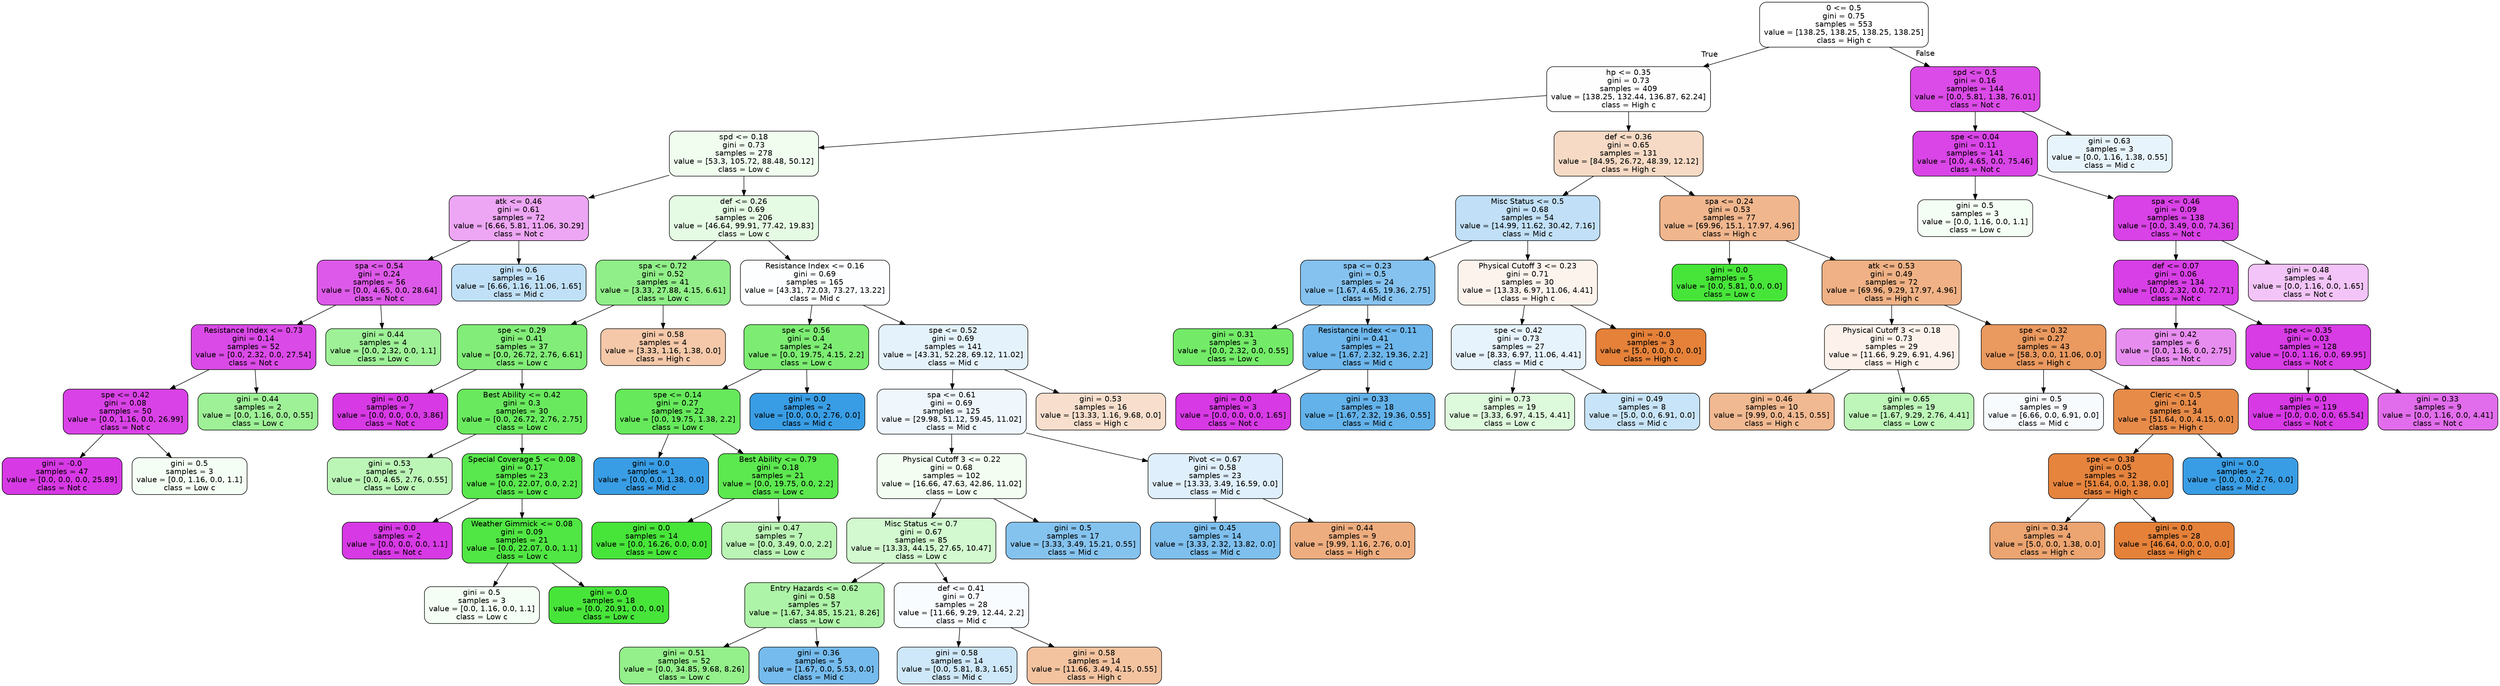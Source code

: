 digraph Tree {
node [shape=box, style="filled, rounded", color="black", fontname=helvetica] ;
edge [fontname=helvetica] ;
0 [label="0 <= 0.5\ngini = 0.75\nsamples = 553\nvalue = [138.25, 138.25, 138.25, 138.25]\nclass = High c", fillcolor="#ffffff"] ;
1 [label="hp <= 0.35\ngini = 0.73\nsamples = 409\nvalue = [138.25, 132.44, 136.87, 62.24]\nclass = High c", fillcolor="#fffefe"] ;
0 -> 1 [labeldistance=2.5, labelangle=45, headlabel="True"] ;
2 [label="spd <= 0.18\ngini = 0.73\nsamples = 278\nvalue = [53.3, 105.72, 88.48, 50.12]\nclass = Low c", fillcolor="#f0fdef"] ;
1 -> 2 ;
3 [label="atk <= 0.46\ngini = 0.61\nsamples = 72\nvalue = [6.66, 5.81, 11.06, 30.29]\nclass = Not c", fillcolor="#eda6f3"] ;
2 -> 3 ;
4 [label="spa <= 0.54\ngini = 0.24\nsamples = 56\nvalue = [0.0, 4.65, 0.0, 28.64]\nclass = Not c", fillcolor="#dd59e9"] ;
3 -> 4 ;
5 [label="Resistance Index <= 0.73\ngini = 0.14\nsamples = 52\nvalue = [0.0, 2.32, 0.0, 27.54]\nclass = Not c", fillcolor="#da4ae7"] ;
4 -> 5 ;
6 [label="spe <= 0.42\ngini = 0.08\nsamples = 50\nvalue = [0.0, 1.16, 0.0, 26.99]\nclass = Not c", fillcolor="#d942e6"] ;
5 -> 6 ;
7 [label="gini = -0.0\nsamples = 47\nvalue = [0.0, 0.0, 0.0, 25.89]\nclass = Not c", fillcolor="#d739e5"] ;
6 -> 7 ;
8 [label="gini = 0.5\nsamples = 3\nvalue = [0.0, 1.16, 0.0, 1.1]\nclass = Low c", fillcolor="#f5fef5"] ;
6 -> 8 ;
9 [label="gini = 0.44\nsamples = 2\nvalue = [0.0, 1.16, 0.0, 0.55]\nclass = Low c", fillcolor="#9ef197"] ;
5 -> 9 ;
10 [label="gini = 0.44\nsamples = 4\nvalue = [0.0, 2.32, 0.0, 1.1]\nclass = Low c", fillcolor="#9ef197"] ;
4 -> 10 ;
11 [label="gini = 0.6\nsamples = 16\nvalue = [6.66, 1.16, 11.06, 1.65]\nclass = Mid c", fillcolor="#c0e0f7"] ;
3 -> 11 ;
12 [label="def <= 0.26\ngini = 0.69\nsamples = 206\nvalue = [46.64, 99.91, 77.42, 19.83]\nclass = Low c", fillcolor="#e6fbe4"] ;
2 -> 12 ;
13 [label="spa <= 0.72\ngini = 0.52\nsamples = 41\nvalue = [3.33, 27.88, 4.15, 6.61]\nclass = Low c", fillcolor="#90ef88"] ;
12 -> 13 ;
14 [label="spe <= 0.29\ngini = 0.41\nsamples = 37\nvalue = [0.0, 26.72, 2.76, 6.61]\nclass = Low c", fillcolor="#82ed78"] ;
13 -> 14 ;
15 [label="gini = 0.0\nsamples = 7\nvalue = [0.0, 0.0, 0.0, 3.86]\nclass = Not c", fillcolor="#d739e5"] ;
14 -> 15 ;
16 [label="Best Ability <= 0.42\ngini = 0.3\nsamples = 30\nvalue = [0.0, 26.72, 2.76, 2.75]\nclass = Low c", fillcolor="#69ea5e"] ;
14 -> 16 ;
17 [label="gini = 0.53\nsamples = 7\nvalue = [0.0, 4.65, 2.76, 0.55]\nclass = Low c", fillcolor="#bcf6b7"] ;
16 -> 17 ;
18 [label="Special Coverage 5 <= 0.08\ngini = 0.17\nsamples = 23\nvalue = [0.0, 22.07, 0.0, 2.2]\nclass = Low c", fillcolor="#59e84d"] ;
16 -> 18 ;
19 [label="gini = 0.0\nsamples = 2\nvalue = [0.0, 0.0, 0.0, 1.1]\nclass = Not c", fillcolor="#d739e5"] ;
18 -> 19 ;
20 [label="Weather Gimmick <= 0.08\ngini = 0.09\nsamples = 21\nvalue = [0.0, 22.07, 0.0, 1.1]\nclass = Low c", fillcolor="#50e643"] ;
18 -> 20 ;
21 [label="gini = 0.5\nsamples = 3\nvalue = [0.0, 1.16, 0.0, 1.1]\nclass = Low c", fillcolor="#f5fef5"] ;
20 -> 21 ;
22 [label="gini = 0.0\nsamples = 18\nvalue = [0.0, 20.91, 0.0, 0.0]\nclass = Low c", fillcolor="#47e539"] ;
20 -> 22 ;
23 [label="gini = 0.58\nsamples = 4\nvalue = [3.33, 1.16, 1.38, 0.0]\nclass = High c", fillcolor="#f4c8a9"] ;
13 -> 23 ;
24 [label="Resistance Index <= 0.16\ngini = 0.69\nsamples = 165\nvalue = [43.31, 72.03, 73.27, 13.22]\nclass = Mid c", fillcolor="#fdfeff"] ;
12 -> 24 ;
25 [label="spe <= 0.56\ngini = 0.4\nsamples = 24\nvalue = [0.0, 19.75, 4.15, 2.2]\nclass = Low c", fillcolor="#7ced72"] ;
24 -> 25 ;
26 [label="spe <= 0.14\ngini = 0.27\nsamples = 22\nvalue = [0.0, 19.75, 1.38, 2.2]\nclass = Low c", fillcolor="#66e95b"] ;
25 -> 26 ;
27 [label="gini = 0.0\nsamples = 1\nvalue = [0.0, 0.0, 1.38, 0.0]\nclass = Mid c", fillcolor="#399de5"] ;
26 -> 27 ;
28 [label="Best Ability <= 0.79\ngini = 0.18\nsamples = 21\nvalue = [0.0, 19.75, 0.0, 2.2]\nclass = Low c", fillcolor="#5ce84f"] ;
26 -> 28 ;
29 [label="gini = 0.0\nsamples = 14\nvalue = [0.0, 16.26, 0.0, 0.0]\nclass = Low c", fillcolor="#47e539"] ;
28 -> 29 ;
30 [label="gini = 0.47\nsamples = 7\nvalue = [0.0, 3.49, 0.0, 2.2]\nclass = Low c", fillcolor="#bbf5b6"] ;
28 -> 30 ;
31 [label="gini = 0.0\nsamples = 2\nvalue = [0.0, 0.0, 2.76, 0.0]\nclass = Mid c", fillcolor="#399de5"] ;
25 -> 31 ;
32 [label="spe <= 0.52\ngini = 0.69\nsamples = 141\nvalue = [43.31, 52.28, 69.12, 11.02]\nclass = Mid c", fillcolor="#e4f2fb"] ;
24 -> 32 ;
33 [label="spa <= 0.61\ngini = 0.69\nsamples = 125\nvalue = [29.98, 51.12, 59.45, 11.02]\nclass = Mid c", fillcolor="#eff7fd"] ;
32 -> 33 ;
34 [label="Physical Cutoff 3 <= 0.22\ngini = 0.68\nsamples = 102\nvalue = [16.66, 47.63, 42.86, 11.02]\nclass = Low c", fillcolor="#f3fdf2"] ;
33 -> 34 ;
35 [label="Misc Status <= 0.7\ngini = 0.67\nsamples = 85\nvalue = [13.33, 44.15, 27.65, 10.47]\nclass = Low c", fillcolor="#d2f9cf"] ;
34 -> 35 ;
36 [label="Entry Hazards <= 0.62\ngini = 0.58\nsamples = 57\nvalue = [1.67, 34.85, 15.21, 8.26]\nclass = Low c", fillcolor="#aef4a8"] ;
35 -> 36 ;
37 [label="gini = 0.51\nsamples = 52\nvalue = [0.0, 34.85, 9.68, 8.26]\nclass = Low c", fillcolor="#94f08b"] ;
36 -> 37 ;
38 [label="gini = 0.36\nsamples = 5\nvalue = [1.67, 0.0, 5.53, 0.0]\nclass = Mid c", fillcolor="#75bbed"] ;
36 -> 38 ;
39 [label="def <= 0.41\ngini = 0.7\nsamples = 28\nvalue = [11.66, 9.29, 12.44, 2.2]\nclass = Mid c", fillcolor="#f9fcfe"] ;
35 -> 39 ;
40 [label="gini = 0.58\nsamples = 14\nvalue = [0.0, 5.81, 8.3, 1.65]\nclass = Mid c", fillcolor="#cee7f9"] ;
39 -> 40 ;
41 [label="gini = 0.58\nsamples = 14\nvalue = [11.66, 3.49, 4.15, 0.55]\nclass = High c", fillcolor="#f3c3a0"] ;
39 -> 41 ;
42 [label="gini = 0.5\nsamples = 17\nvalue = [3.33, 3.49, 15.21, 0.55]\nclass = Mid c", fillcolor="#85c3ef"] ;
34 -> 42 ;
43 [label="Pivot <= 0.67\ngini = 0.58\nsamples = 23\nvalue = [13.33, 3.49, 16.59, 0.0]\nclass = Mid c", fillcolor="#dfeffb"] ;
33 -> 43 ;
44 [label="gini = 0.45\nsamples = 14\nvalue = [3.33, 2.32, 13.82, 0.0]\nclass = Mid c", fillcolor="#7ebfee"] ;
43 -> 44 ;
45 [label="gini = 0.44\nsamples = 9\nvalue = [9.99, 1.16, 2.76, 0.0]\nclass = High c", fillcolor="#eead7f"] ;
43 -> 45 ;
46 [label="gini = 0.53\nsamples = 16\nvalue = [13.33, 1.16, 9.68, 0.0]\nclass = High c", fillcolor="#f8dfcd"] ;
32 -> 46 ;
47 [label="def <= 0.36\ngini = 0.65\nsamples = 131\nvalue = [84.95, 26.72, 48.39, 12.12]\nclass = High c", fillcolor="#f7dac5"] ;
1 -> 47 ;
48 [label="Misc Status <= 0.5\ngini = 0.68\nsamples = 54\nvalue = [14.99, 11.62, 30.42, 7.16]\nclass = Mid c", fillcolor="#c1e0f7"] ;
47 -> 48 ;
49 [label="spa <= 0.23\ngini = 0.5\nsamples = 24\nvalue = [1.67, 4.65, 19.36, 2.75]\nclass = Mid c", fillcolor="#85c2ef"] ;
48 -> 49 ;
50 [label="gini = 0.31\nsamples = 3\nvalue = [0.0, 2.32, 0.0, 0.55]\nclass = Low c", fillcolor="#73eb68"] ;
49 -> 50 ;
51 [label="Resistance Index <= 0.11\ngini = 0.41\nsamples = 21\nvalue = [1.67, 2.32, 19.36, 2.2]\nclass = Mid c", fillcolor="#6eb7ec"] ;
49 -> 51 ;
52 [label="gini = 0.0\nsamples = 3\nvalue = [0.0, 0.0, 0.0, 1.65]\nclass = Not c", fillcolor="#d739e5"] ;
51 -> 52 ;
53 [label="gini = 0.33\nsamples = 18\nvalue = [1.67, 2.32, 19.36, 0.55]\nclass = Mid c", fillcolor="#63b2ea"] ;
51 -> 53 ;
54 [label="Physical Cutoff 3 <= 0.23\ngini = 0.71\nsamples = 30\nvalue = [13.33, 6.97, 11.06, 4.41]\nclass = High c", fillcolor="#fdf3ed"] ;
48 -> 54 ;
55 [label="spe <= 0.42\ngini = 0.73\nsamples = 27\nvalue = [8.33, 6.97, 11.06, 4.41]\nclass = Mid c", fillcolor="#e7f3fc"] ;
54 -> 55 ;
56 [label="gini = 0.73\nsamples = 19\nvalue = [3.33, 6.97, 4.15, 4.41]\nclass = Low c", fillcolor="#defadc"] ;
55 -> 56 ;
57 [label="gini = 0.49\nsamples = 8\nvalue = [5.0, 0.0, 6.91, 0.0]\nclass = Mid c", fillcolor="#c8e4f8"] ;
55 -> 57 ;
58 [label="gini = -0.0\nsamples = 3\nvalue = [5.0, 0.0, 0.0, 0.0]\nclass = High c", fillcolor="#e58139"] ;
54 -> 58 ;
59 [label="spa <= 0.24\ngini = 0.53\nsamples = 77\nvalue = [69.96, 15.1, 17.97, 4.96]\nclass = High c", fillcolor="#f0b68d"] ;
47 -> 59 ;
60 [label="gini = 0.0\nsamples = 5\nvalue = [0.0, 5.81, 0.0, 0.0]\nclass = Low c", fillcolor="#47e539"] ;
59 -> 60 ;
61 [label="atk <= 0.53\ngini = 0.49\nsamples = 72\nvalue = [69.96, 9.29, 17.97, 4.96]\nclass = High c", fillcolor="#efb185"] ;
59 -> 61 ;
62 [label="Physical Cutoff 3 <= 0.18\ngini = 0.73\nsamples = 29\nvalue = [11.66, 9.29, 6.91, 4.96]\nclass = High c", fillcolor="#fcf2eb"] ;
61 -> 62 ;
63 [label="gini = 0.46\nsamples = 10\nvalue = [9.99, 0.0, 4.15, 0.55]\nclass = High c", fillcolor="#f1b991"] ;
62 -> 63 ;
64 [label="gini = 0.65\nsamples = 19\nvalue = [1.67, 9.29, 2.76, 4.41]\nclass = Low c", fillcolor="#bdf6b8"] ;
62 -> 64 ;
65 [label="spe <= 0.32\ngini = 0.27\nsamples = 43\nvalue = [58.3, 0.0, 11.06, 0.0]\nclass = High c", fillcolor="#ea995f"] ;
61 -> 65 ;
66 [label="gini = 0.5\nsamples = 9\nvalue = [6.66, 0.0, 6.91, 0.0]\nclass = Mid c", fillcolor="#f8fbfe"] ;
65 -> 66 ;
67 [label="Cleric <= 0.5\ngini = 0.14\nsamples = 34\nvalue = [51.64, 0.0, 4.15, 0.0]\nclass = High c", fillcolor="#e78b49"] ;
65 -> 67 ;
68 [label="spe <= 0.38\ngini = 0.05\nsamples = 32\nvalue = [51.64, 0.0, 1.38, 0.0]\nclass = High c", fillcolor="#e6843e"] ;
67 -> 68 ;
69 [label="gini = 0.34\nsamples = 4\nvalue = [5.0, 0.0, 1.38, 0.0]\nclass = High c", fillcolor="#eca470"] ;
68 -> 69 ;
70 [label="gini = 0.0\nsamples = 28\nvalue = [46.64, 0.0, 0.0, 0.0]\nclass = High c", fillcolor="#e58139"] ;
68 -> 70 ;
71 [label="gini = 0.0\nsamples = 2\nvalue = [0.0, 0.0, 2.76, 0.0]\nclass = Mid c", fillcolor="#399de5"] ;
67 -> 71 ;
72 [label="spd <= 0.5\ngini = 0.16\nsamples = 144\nvalue = [0.0, 5.81, 1.38, 76.01]\nclass = Not c", fillcolor="#db4be7"] ;
0 -> 72 [labeldistance=2.5, labelangle=-45, headlabel="False"] ;
73 [label="spe <= 0.04\ngini = 0.11\nsamples = 141\nvalue = [0.0, 4.65, 0.0, 75.46]\nclass = Not c", fillcolor="#d945e7"] ;
72 -> 73 ;
74 [label="gini = 0.5\nsamples = 3\nvalue = [0.0, 1.16, 0.0, 1.1]\nclass = Low c", fillcolor="#f5fef5"] ;
73 -> 74 ;
75 [label="spa <= 0.46\ngini = 0.09\nsamples = 138\nvalue = [0.0, 3.49, 0.0, 74.36]\nclass = Not c", fillcolor="#d942e6"] ;
73 -> 75 ;
76 [label="def <= 0.07\ngini = 0.06\nsamples = 134\nvalue = [0.0, 2.32, 0.0, 72.71]\nclass = Not c", fillcolor="#d83fe6"] ;
75 -> 76 ;
77 [label="gini = 0.42\nsamples = 6\nvalue = [0.0, 1.16, 0.0, 2.75]\nclass = Not c", fillcolor="#e88df0"] ;
76 -> 77 ;
78 [label="spe <= 0.35\ngini = 0.03\nsamples = 128\nvalue = [0.0, 1.16, 0.0, 69.95]\nclass = Not c", fillcolor="#d83ce5"] ;
76 -> 78 ;
79 [label="gini = 0.0\nsamples = 119\nvalue = [0.0, 0.0, 0.0, 65.54]\nclass = Not c", fillcolor="#d739e5"] ;
78 -> 79 ;
80 [label="gini = 0.33\nsamples = 9\nvalue = [0.0, 1.16, 0.0, 4.41]\nclass = Not c", fillcolor="#e26dec"] ;
78 -> 80 ;
81 [label="gini = 0.48\nsamples = 4\nvalue = [0.0, 1.16, 0.0, 1.65]\nclass = Not c", fillcolor="#f3c4f7"] ;
75 -> 81 ;
82 [label="gini = 0.63\nsamples = 3\nvalue = [0.0, 1.16, 1.38, 0.55]\nclass = Mid c", fillcolor="#e8f4fc"] ;
72 -> 82 ;
}